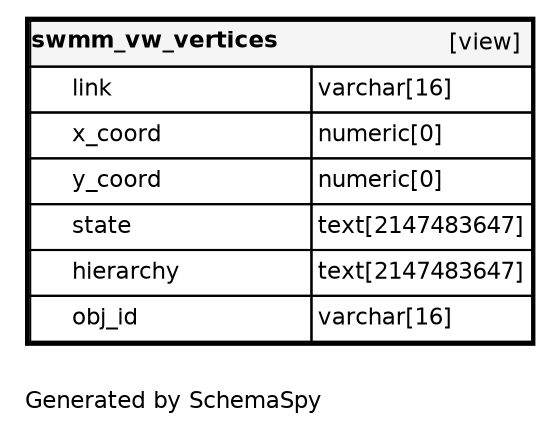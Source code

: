 digraph "oneDegreeRelationshipsDiagram" {
  graph [    rankdir="RL"    bgcolor="#ffffff"    label="\nGenerated by SchemaSpy"    labeljust="l"    nodesep="0.18"    ranksep="0.46"    fontname="Helvetica"    fontsize="11"    ration="compress"  ];  node [    fontname="Helvetica"    fontsize="11"    shape="plaintext"  ];  edge [    arrowsize="0.8"  ];
  "swmm_vw_vertices" [
   label=<
    <TABLE BORDER="2" CELLBORDER="1" CELLSPACING="0" BGCOLOR="#ffffff">
      <TR><TD COLSPAN="4"  BGCOLOR="#f5f5f5"><TABLE BORDER="0" CELLSPACING="0"><TR><TD ALIGN="LEFT" FIXEDSIZE="TRUE" WIDTH="114" HEIGHT="16"><B>swmm_vw_vertices</B></TD><TD ALIGN="RIGHT">[view]</TD></TR></TABLE></TD></TR>
      <TR><TD PORT="link" COLSPAN="2" ALIGN="LEFT"><TABLE BORDER="0" CELLSPACING="0" ALIGN="LEFT"><TR ALIGN="LEFT"><TD ALIGN="LEFT" FIXEDSIZE="TRUE" WIDTH="15" HEIGHT="16"></TD><TD ALIGN="LEFT" FIXEDSIZE="TRUE" WIDTH="114" HEIGHT="16">link</TD></TR></TABLE></TD><TD PORT="link.type" ALIGN="LEFT">varchar[16]</TD></TR>
      <TR><TD PORT="x_coord" COLSPAN="2" ALIGN="LEFT"><TABLE BORDER="0" CELLSPACING="0" ALIGN="LEFT"><TR ALIGN="LEFT"><TD ALIGN="LEFT" FIXEDSIZE="TRUE" WIDTH="15" HEIGHT="16"></TD><TD ALIGN="LEFT" FIXEDSIZE="TRUE" WIDTH="114" HEIGHT="16">x_coord</TD></TR></TABLE></TD><TD PORT="x_coord.type" ALIGN="LEFT">numeric[0]</TD></TR>
      <TR><TD PORT="y_coord" COLSPAN="2" ALIGN="LEFT"><TABLE BORDER="0" CELLSPACING="0" ALIGN="LEFT"><TR ALIGN="LEFT"><TD ALIGN="LEFT" FIXEDSIZE="TRUE" WIDTH="15" HEIGHT="16"></TD><TD ALIGN="LEFT" FIXEDSIZE="TRUE" WIDTH="114" HEIGHT="16">y_coord</TD></TR></TABLE></TD><TD PORT="y_coord.type" ALIGN="LEFT">numeric[0]</TD></TR>
      <TR><TD PORT="state" COLSPAN="2" ALIGN="LEFT"><TABLE BORDER="0" CELLSPACING="0" ALIGN="LEFT"><TR ALIGN="LEFT"><TD ALIGN="LEFT" FIXEDSIZE="TRUE" WIDTH="15" HEIGHT="16"></TD><TD ALIGN="LEFT" FIXEDSIZE="TRUE" WIDTH="114" HEIGHT="16">state</TD></TR></TABLE></TD><TD PORT="state.type" ALIGN="LEFT">text[2147483647]</TD></TR>
      <TR><TD PORT="hierarchy" COLSPAN="2" ALIGN="LEFT"><TABLE BORDER="0" CELLSPACING="0" ALIGN="LEFT"><TR ALIGN="LEFT"><TD ALIGN="LEFT" FIXEDSIZE="TRUE" WIDTH="15" HEIGHT="16"></TD><TD ALIGN="LEFT" FIXEDSIZE="TRUE" WIDTH="114" HEIGHT="16">hierarchy</TD></TR></TABLE></TD><TD PORT="hierarchy.type" ALIGN="LEFT">text[2147483647]</TD></TR>
      <TR><TD PORT="obj_id" COLSPAN="2" ALIGN="LEFT"><TABLE BORDER="0" CELLSPACING="0" ALIGN="LEFT"><TR ALIGN="LEFT"><TD ALIGN="LEFT" FIXEDSIZE="TRUE" WIDTH="15" HEIGHT="16"></TD><TD ALIGN="LEFT" FIXEDSIZE="TRUE" WIDTH="114" HEIGHT="16">obj_id</TD></TR></TABLE></TD><TD PORT="obj_id.type" ALIGN="LEFT">varchar[16]</TD></TR>
    </TABLE>>
    URL="../../tables/swmm_vw_vertices.html"
    target="_top"
    tooltip="swmm_vw_vertices"
  ];
}
